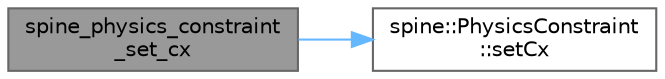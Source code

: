 digraph "spine_physics_constraint_set_cx"
{
 // LATEX_PDF_SIZE
  bgcolor="transparent";
  edge [fontname=Helvetica,fontsize=10,labelfontname=Helvetica,labelfontsize=10];
  node [fontname=Helvetica,fontsize=10,shape=box,height=0.2,width=0.4];
  rankdir="LR";
  Node1 [id="Node000001",label="spine_physics_constraint\l_set_cx",height=0.2,width=0.4,color="gray40", fillcolor="grey60", style="filled", fontcolor="black",tooltip=" "];
  Node1 -> Node2 [id="edge2_Node000001_Node000002",color="steelblue1",style="solid",tooltip=" "];
  Node2 [id="Node000002",label="spine::PhysicsConstraint\l::setCx",height=0.2,width=0.4,color="grey40", fillcolor="white", style="filled",URL="$classspine_1_1_physics_constraint.html#a0406a514ae52de4bc78c3aac6d2435e2",tooltip=" "];
}
